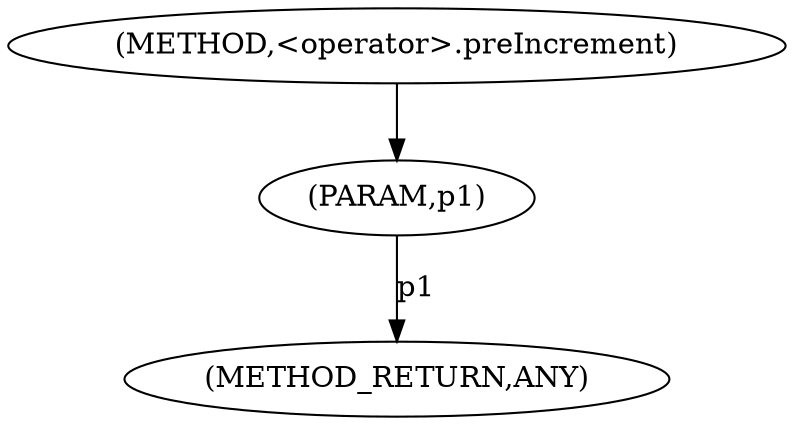 digraph "&lt;operator&gt;.preIncrement" {  
"5520" [label = <(METHOD,&lt;operator&gt;.preIncrement)> ]
"5523" [label = <(METHOD_RETURN,ANY)> ]
"5521" [label = <(PARAM,p1)> ]
  "5521" -> "5523"  [ label = "p1"] 
  "5520" -> "5521" 
}
